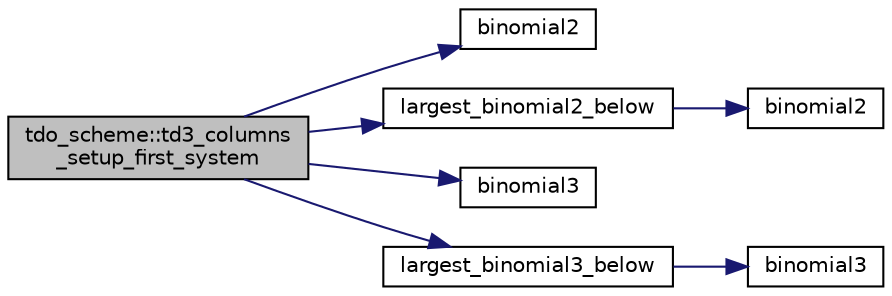 digraph "tdo_scheme::td3_columns_setup_first_system"
{
  edge [fontname="Helvetica",fontsize="10",labelfontname="Helvetica",labelfontsize="10"];
  node [fontname="Helvetica",fontsize="10",shape=record];
  rankdir="LR";
  Node310 [label="tdo_scheme::td3_columns\l_setup_first_system",height=0.2,width=0.4,color="black", fillcolor="grey75", style="filled", fontcolor="black"];
  Node310 -> Node311 [color="midnightblue",fontsize="10",style="solid",fontname="Helvetica"];
  Node311 [label="binomial2",height=0.2,width=0.4,color="black", fillcolor="white", style="filled",URL="$d4/d67/geometry_8h.html#ab6dceea0c43a62b3f5d173730b0e50fa"];
  Node310 -> Node312 [color="midnightblue",fontsize="10",style="solid",fontname="Helvetica"];
  Node312 [label="largest_binomial2_below",height=0.2,width=0.4,color="black", fillcolor="white", style="filled",URL="$d4/d67/geometry_8h.html#ac29dc2ad2206ed721e1577c90eaffbc8"];
  Node312 -> Node313 [color="midnightblue",fontsize="10",style="solid",fontname="Helvetica"];
  Node313 [label="binomial2",height=0.2,width=0.4,color="black", fillcolor="white", style="filled",URL="$d3/d00/inc__gen__global_8_c.html#ab6dceea0c43a62b3f5d173730b0e50fa"];
  Node310 -> Node314 [color="midnightblue",fontsize="10",style="solid",fontname="Helvetica"];
  Node314 [label="binomial3",height=0.2,width=0.4,color="black", fillcolor="white", style="filled",URL="$d4/d67/geometry_8h.html#a58ef2cf9e983b13e8925bbeb3569cf1d"];
  Node310 -> Node315 [color="midnightblue",fontsize="10",style="solid",fontname="Helvetica"];
  Node315 [label="largest_binomial3_below",height=0.2,width=0.4,color="black", fillcolor="white", style="filled",URL="$d4/d67/geometry_8h.html#afca5c59c5ab8895341a6f9127c08ebd3"];
  Node315 -> Node316 [color="midnightblue",fontsize="10",style="solid",fontname="Helvetica"];
  Node316 [label="binomial3",height=0.2,width=0.4,color="black", fillcolor="white", style="filled",URL="$d3/d00/inc__gen__global_8_c.html#a58ef2cf9e983b13e8925bbeb3569cf1d"];
}
